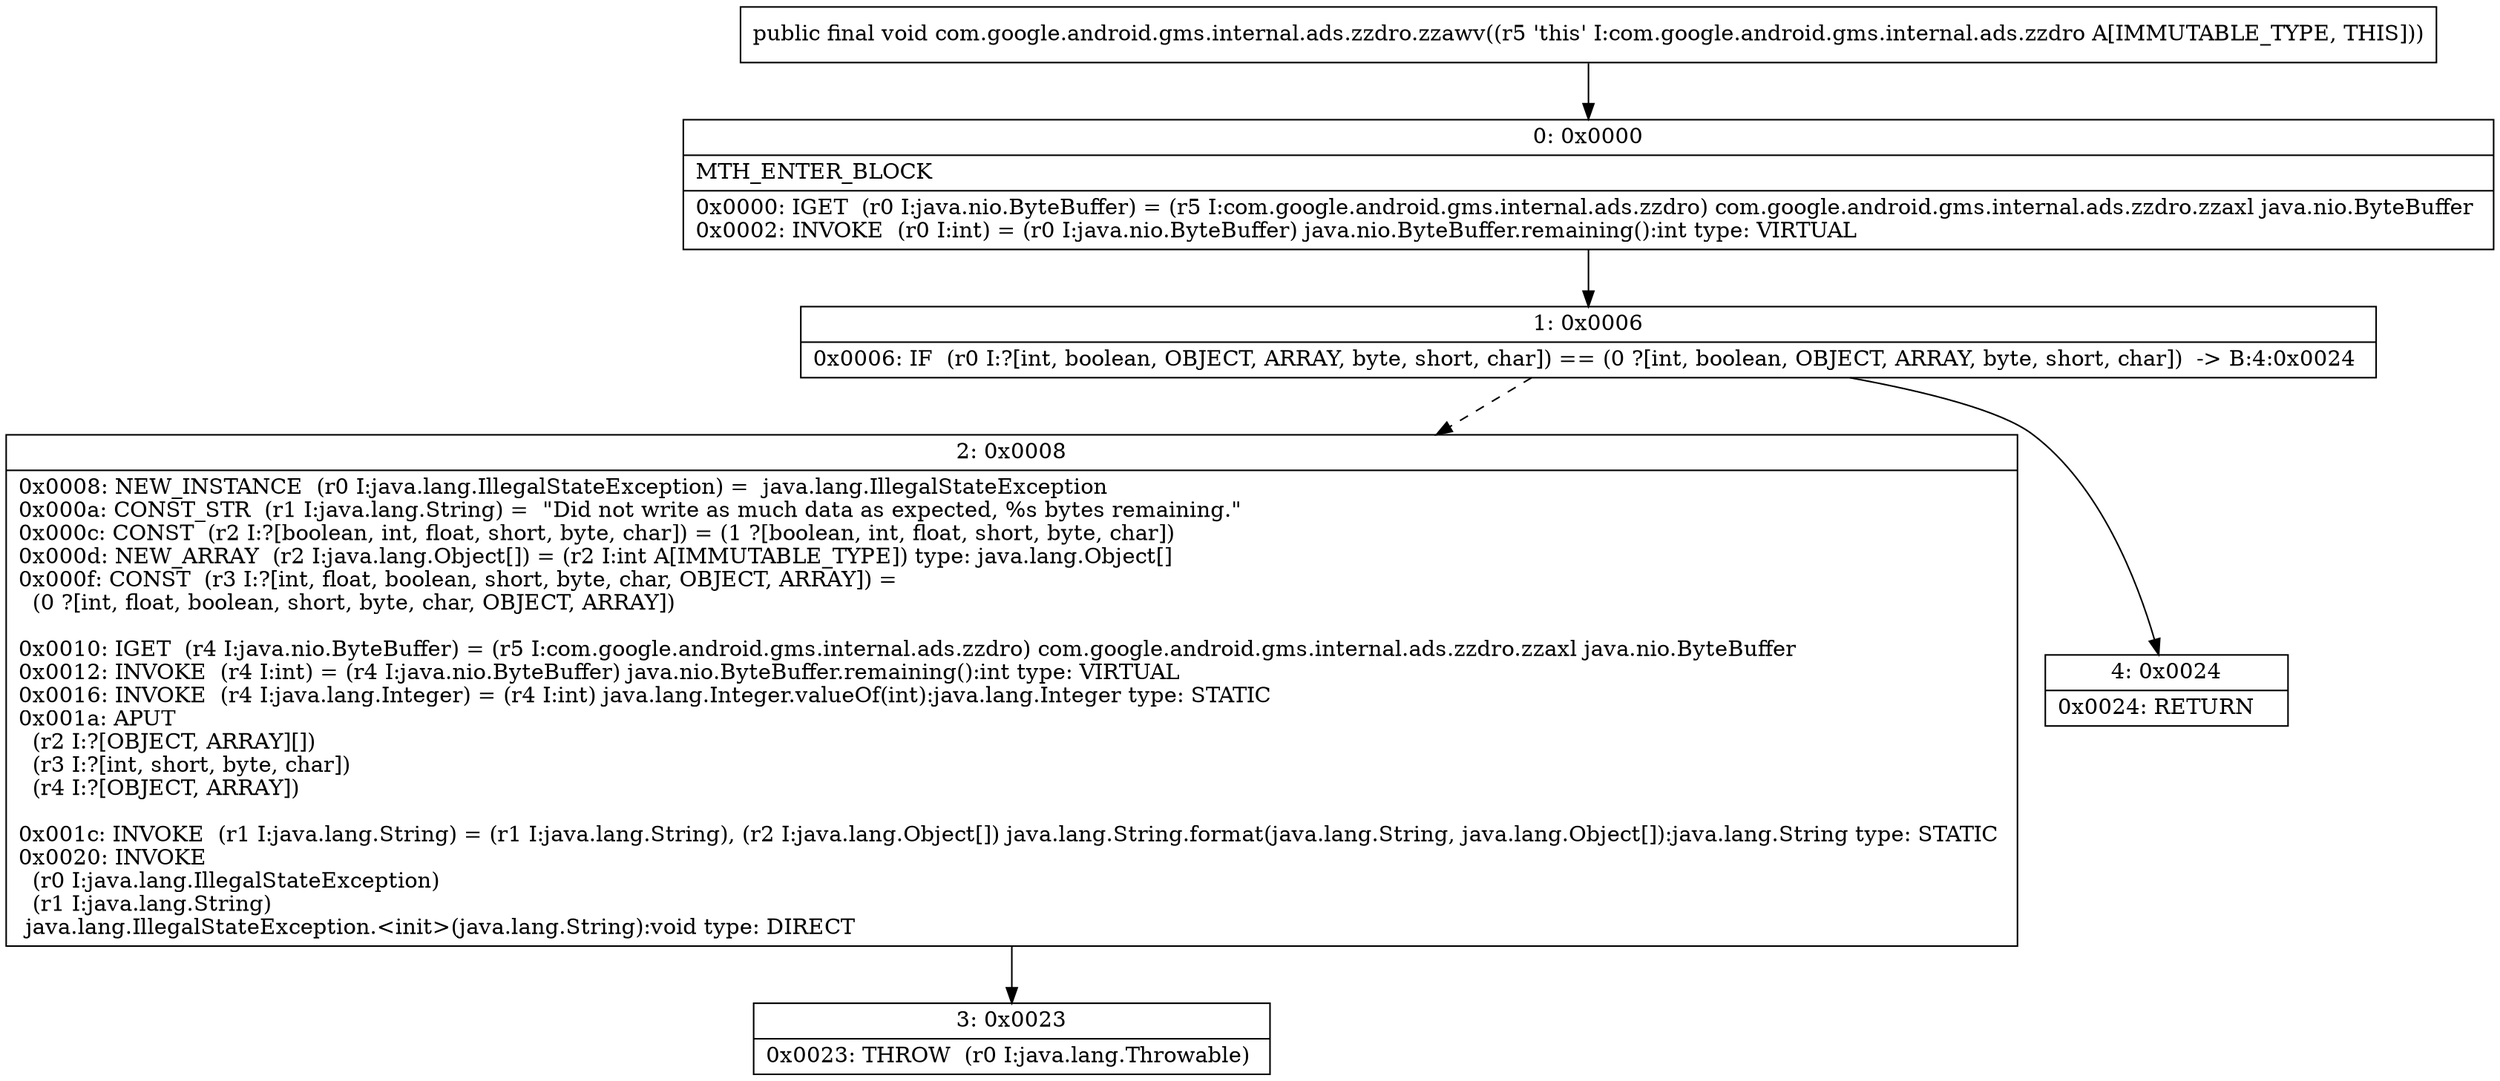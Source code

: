 digraph "CFG forcom.google.android.gms.internal.ads.zzdro.zzawv()V" {
Node_0 [shape=record,label="{0\:\ 0x0000|MTH_ENTER_BLOCK\l|0x0000: IGET  (r0 I:java.nio.ByteBuffer) = (r5 I:com.google.android.gms.internal.ads.zzdro) com.google.android.gms.internal.ads.zzdro.zzaxl java.nio.ByteBuffer \l0x0002: INVOKE  (r0 I:int) = (r0 I:java.nio.ByteBuffer) java.nio.ByteBuffer.remaining():int type: VIRTUAL \l}"];
Node_1 [shape=record,label="{1\:\ 0x0006|0x0006: IF  (r0 I:?[int, boolean, OBJECT, ARRAY, byte, short, char]) == (0 ?[int, boolean, OBJECT, ARRAY, byte, short, char])  \-\> B:4:0x0024 \l}"];
Node_2 [shape=record,label="{2\:\ 0x0008|0x0008: NEW_INSTANCE  (r0 I:java.lang.IllegalStateException) =  java.lang.IllegalStateException \l0x000a: CONST_STR  (r1 I:java.lang.String) =  \"Did not write as much data as expected, %s bytes remaining.\" \l0x000c: CONST  (r2 I:?[boolean, int, float, short, byte, char]) = (1 ?[boolean, int, float, short, byte, char]) \l0x000d: NEW_ARRAY  (r2 I:java.lang.Object[]) = (r2 I:int A[IMMUTABLE_TYPE]) type: java.lang.Object[] \l0x000f: CONST  (r3 I:?[int, float, boolean, short, byte, char, OBJECT, ARRAY]) = \l  (0 ?[int, float, boolean, short, byte, char, OBJECT, ARRAY])\l \l0x0010: IGET  (r4 I:java.nio.ByteBuffer) = (r5 I:com.google.android.gms.internal.ads.zzdro) com.google.android.gms.internal.ads.zzdro.zzaxl java.nio.ByteBuffer \l0x0012: INVOKE  (r4 I:int) = (r4 I:java.nio.ByteBuffer) java.nio.ByteBuffer.remaining():int type: VIRTUAL \l0x0016: INVOKE  (r4 I:java.lang.Integer) = (r4 I:int) java.lang.Integer.valueOf(int):java.lang.Integer type: STATIC \l0x001a: APUT  \l  (r2 I:?[OBJECT, ARRAY][])\l  (r3 I:?[int, short, byte, char])\l  (r4 I:?[OBJECT, ARRAY])\l \l0x001c: INVOKE  (r1 I:java.lang.String) = (r1 I:java.lang.String), (r2 I:java.lang.Object[]) java.lang.String.format(java.lang.String, java.lang.Object[]):java.lang.String type: STATIC \l0x0020: INVOKE  \l  (r0 I:java.lang.IllegalStateException)\l  (r1 I:java.lang.String)\l java.lang.IllegalStateException.\<init\>(java.lang.String):void type: DIRECT \l}"];
Node_3 [shape=record,label="{3\:\ 0x0023|0x0023: THROW  (r0 I:java.lang.Throwable) \l}"];
Node_4 [shape=record,label="{4\:\ 0x0024|0x0024: RETURN   \l}"];
MethodNode[shape=record,label="{public final void com.google.android.gms.internal.ads.zzdro.zzawv((r5 'this' I:com.google.android.gms.internal.ads.zzdro A[IMMUTABLE_TYPE, THIS])) }"];
MethodNode -> Node_0;
Node_0 -> Node_1;
Node_1 -> Node_2[style=dashed];
Node_1 -> Node_4;
Node_2 -> Node_3;
}

